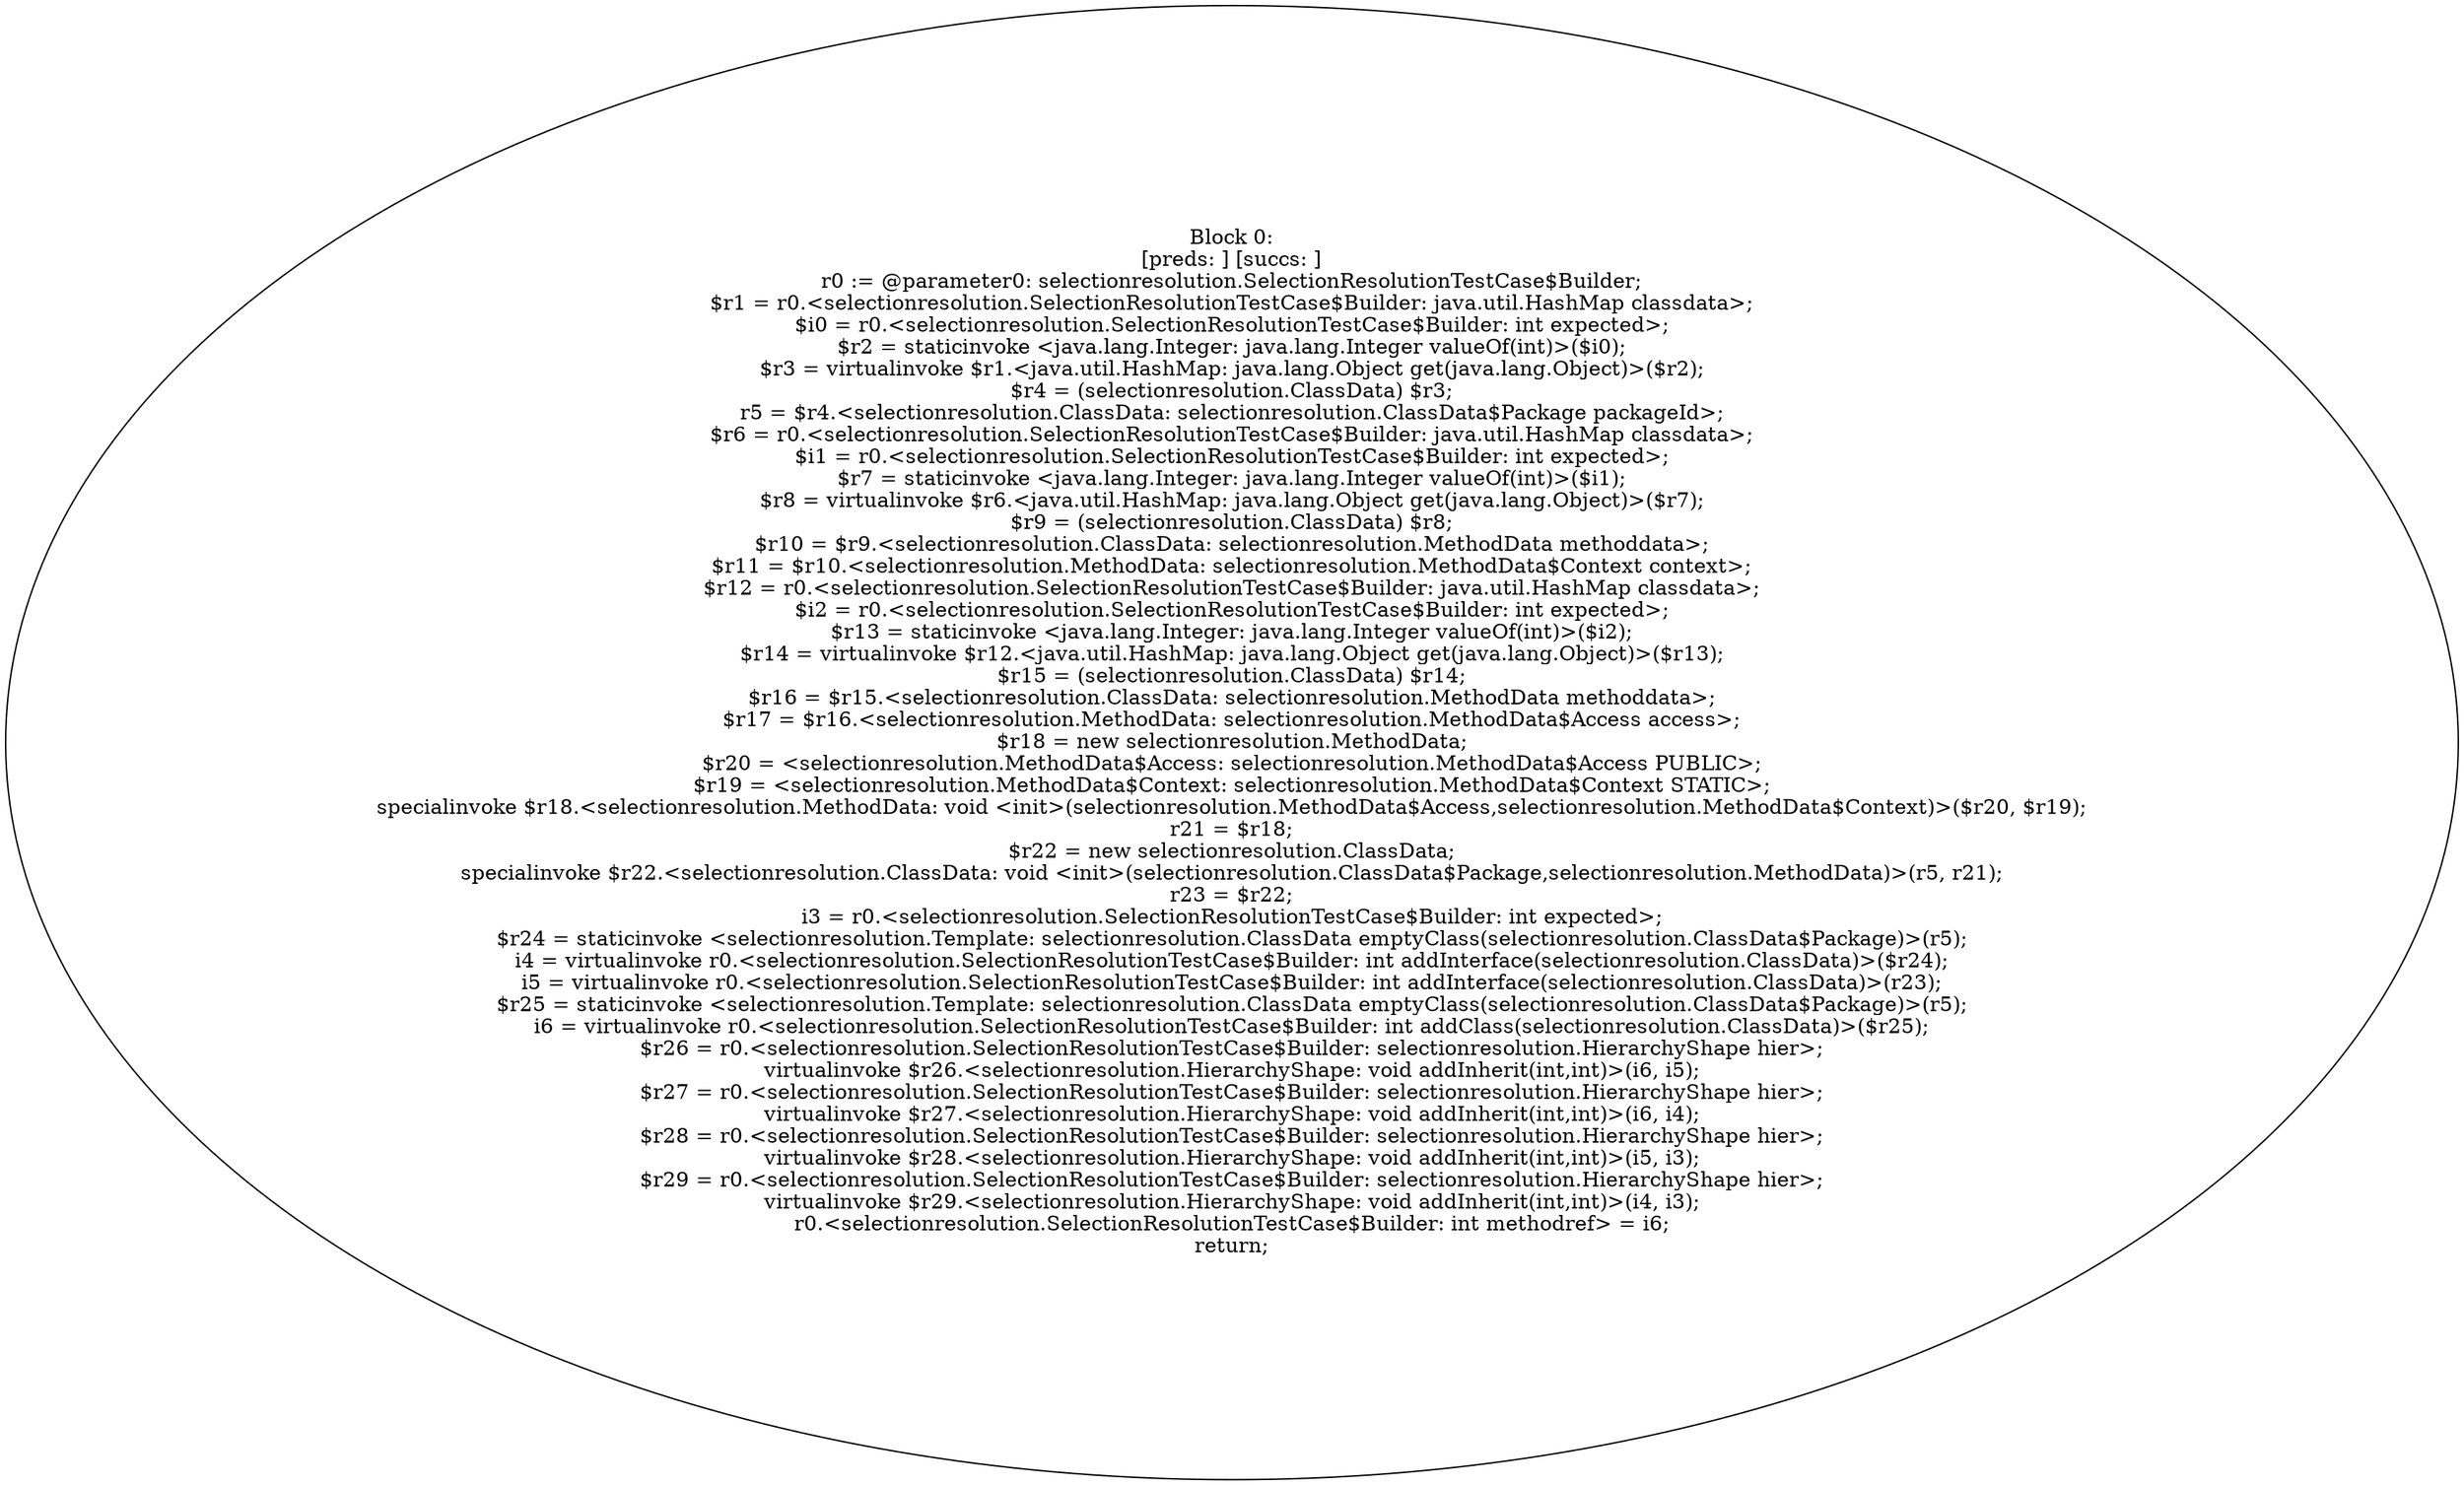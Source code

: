 digraph "unitGraph" {
    "Block 0:
[preds: ] [succs: ]
r0 := @parameter0: selectionresolution.SelectionResolutionTestCase$Builder;
$r1 = r0.<selectionresolution.SelectionResolutionTestCase$Builder: java.util.HashMap classdata>;
$i0 = r0.<selectionresolution.SelectionResolutionTestCase$Builder: int expected>;
$r2 = staticinvoke <java.lang.Integer: java.lang.Integer valueOf(int)>($i0);
$r3 = virtualinvoke $r1.<java.util.HashMap: java.lang.Object get(java.lang.Object)>($r2);
$r4 = (selectionresolution.ClassData) $r3;
r5 = $r4.<selectionresolution.ClassData: selectionresolution.ClassData$Package packageId>;
$r6 = r0.<selectionresolution.SelectionResolutionTestCase$Builder: java.util.HashMap classdata>;
$i1 = r0.<selectionresolution.SelectionResolutionTestCase$Builder: int expected>;
$r7 = staticinvoke <java.lang.Integer: java.lang.Integer valueOf(int)>($i1);
$r8 = virtualinvoke $r6.<java.util.HashMap: java.lang.Object get(java.lang.Object)>($r7);
$r9 = (selectionresolution.ClassData) $r8;
$r10 = $r9.<selectionresolution.ClassData: selectionresolution.MethodData methoddata>;
$r11 = $r10.<selectionresolution.MethodData: selectionresolution.MethodData$Context context>;
$r12 = r0.<selectionresolution.SelectionResolutionTestCase$Builder: java.util.HashMap classdata>;
$i2 = r0.<selectionresolution.SelectionResolutionTestCase$Builder: int expected>;
$r13 = staticinvoke <java.lang.Integer: java.lang.Integer valueOf(int)>($i2);
$r14 = virtualinvoke $r12.<java.util.HashMap: java.lang.Object get(java.lang.Object)>($r13);
$r15 = (selectionresolution.ClassData) $r14;
$r16 = $r15.<selectionresolution.ClassData: selectionresolution.MethodData methoddata>;
$r17 = $r16.<selectionresolution.MethodData: selectionresolution.MethodData$Access access>;
$r18 = new selectionresolution.MethodData;
$r20 = <selectionresolution.MethodData$Access: selectionresolution.MethodData$Access PUBLIC>;
$r19 = <selectionresolution.MethodData$Context: selectionresolution.MethodData$Context STATIC>;
specialinvoke $r18.<selectionresolution.MethodData: void <init>(selectionresolution.MethodData$Access,selectionresolution.MethodData$Context)>($r20, $r19);
r21 = $r18;
$r22 = new selectionresolution.ClassData;
specialinvoke $r22.<selectionresolution.ClassData: void <init>(selectionresolution.ClassData$Package,selectionresolution.MethodData)>(r5, r21);
r23 = $r22;
i3 = r0.<selectionresolution.SelectionResolutionTestCase$Builder: int expected>;
$r24 = staticinvoke <selectionresolution.Template: selectionresolution.ClassData emptyClass(selectionresolution.ClassData$Package)>(r5);
i4 = virtualinvoke r0.<selectionresolution.SelectionResolutionTestCase$Builder: int addInterface(selectionresolution.ClassData)>($r24);
i5 = virtualinvoke r0.<selectionresolution.SelectionResolutionTestCase$Builder: int addInterface(selectionresolution.ClassData)>(r23);
$r25 = staticinvoke <selectionresolution.Template: selectionresolution.ClassData emptyClass(selectionresolution.ClassData$Package)>(r5);
i6 = virtualinvoke r0.<selectionresolution.SelectionResolutionTestCase$Builder: int addClass(selectionresolution.ClassData)>($r25);
$r26 = r0.<selectionresolution.SelectionResolutionTestCase$Builder: selectionresolution.HierarchyShape hier>;
virtualinvoke $r26.<selectionresolution.HierarchyShape: void addInherit(int,int)>(i6, i5);
$r27 = r0.<selectionresolution.SelectionResolutionTestCase$Builder: selectionresolution.HierarchyShape hier>;
virtualinvoke $r27.<selectionresolution.HierarchyShape: void addInherit(int,int)>(i6, i4);
$r28 = r0.<selectionresolution.SelectionResolutionTestCase$Builder: selectionresolution.HierarchyShape hier>;
virtualinvoke $r28.<selectionresolution.HierarchyShape: void addInherit(int,int)>(i5, i3);
$r29 = r0.<selectionresolution.SelectionResolutionTestCase$Builder: selectionresolution.HierarchyShape hier>;
virtualinvoke $r29.<selectionresolution.HierarchyShape: void addInherit(int,int)>(i4, i3);
r0.<selectionresolution.SelectionResolutionTestCase$Builder: int methodref> = i6;
return;
"
}
